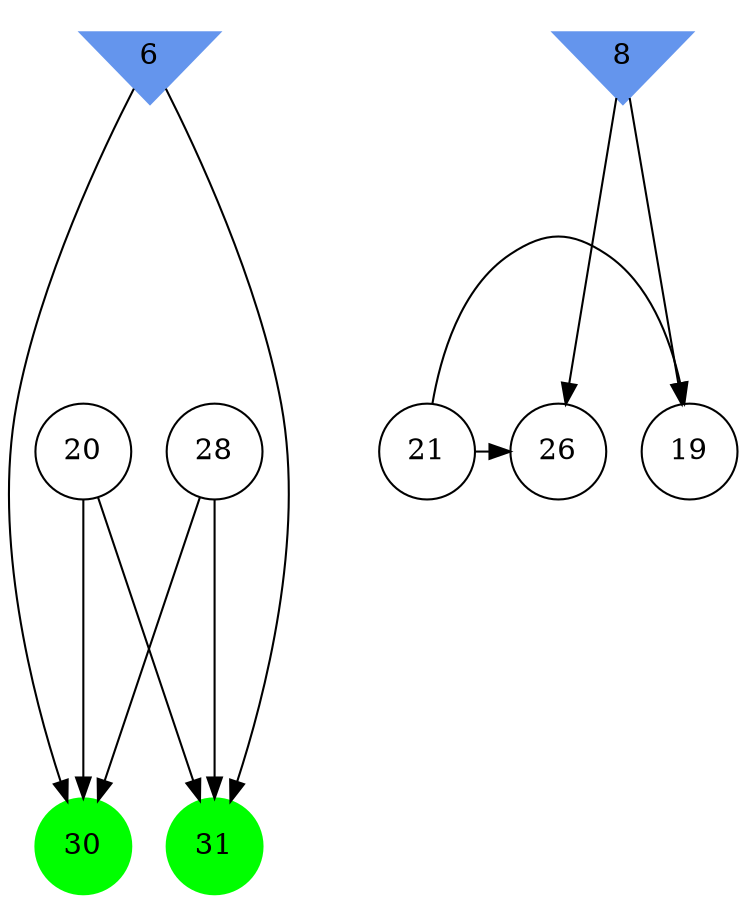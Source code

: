 digraph brain {
	ranksep=2.0;
	6 [shape=invtriangle,style=filled,color=cornflowerblue];
	8 [shape=invtriangle,style=filled,color=cornflowerblue];
	19 [shape=circle,color=black];
	20 [shape=circle,color=black];
	21 [shape=circle,color=black];
	26 [shape=circle,color=black];
	28 [shape=circle,color=black];
	30 [shape=circle,style=filled,color=green];
	31 [shape=circle,style=filled,color=green];
	8	->	26;
	8	->	19;
	21	->	26;
	21	->	19;
	6	->	31;
	6	->	30;
	20	->	31;
	20	->	30;
	28	->	31;
	28	->	30;
	{ rank=same; 6; 8; }
	{ rank=same; 19; 20; 21; 26; 28; }
	{ rank=same; 30; 31; }
}
